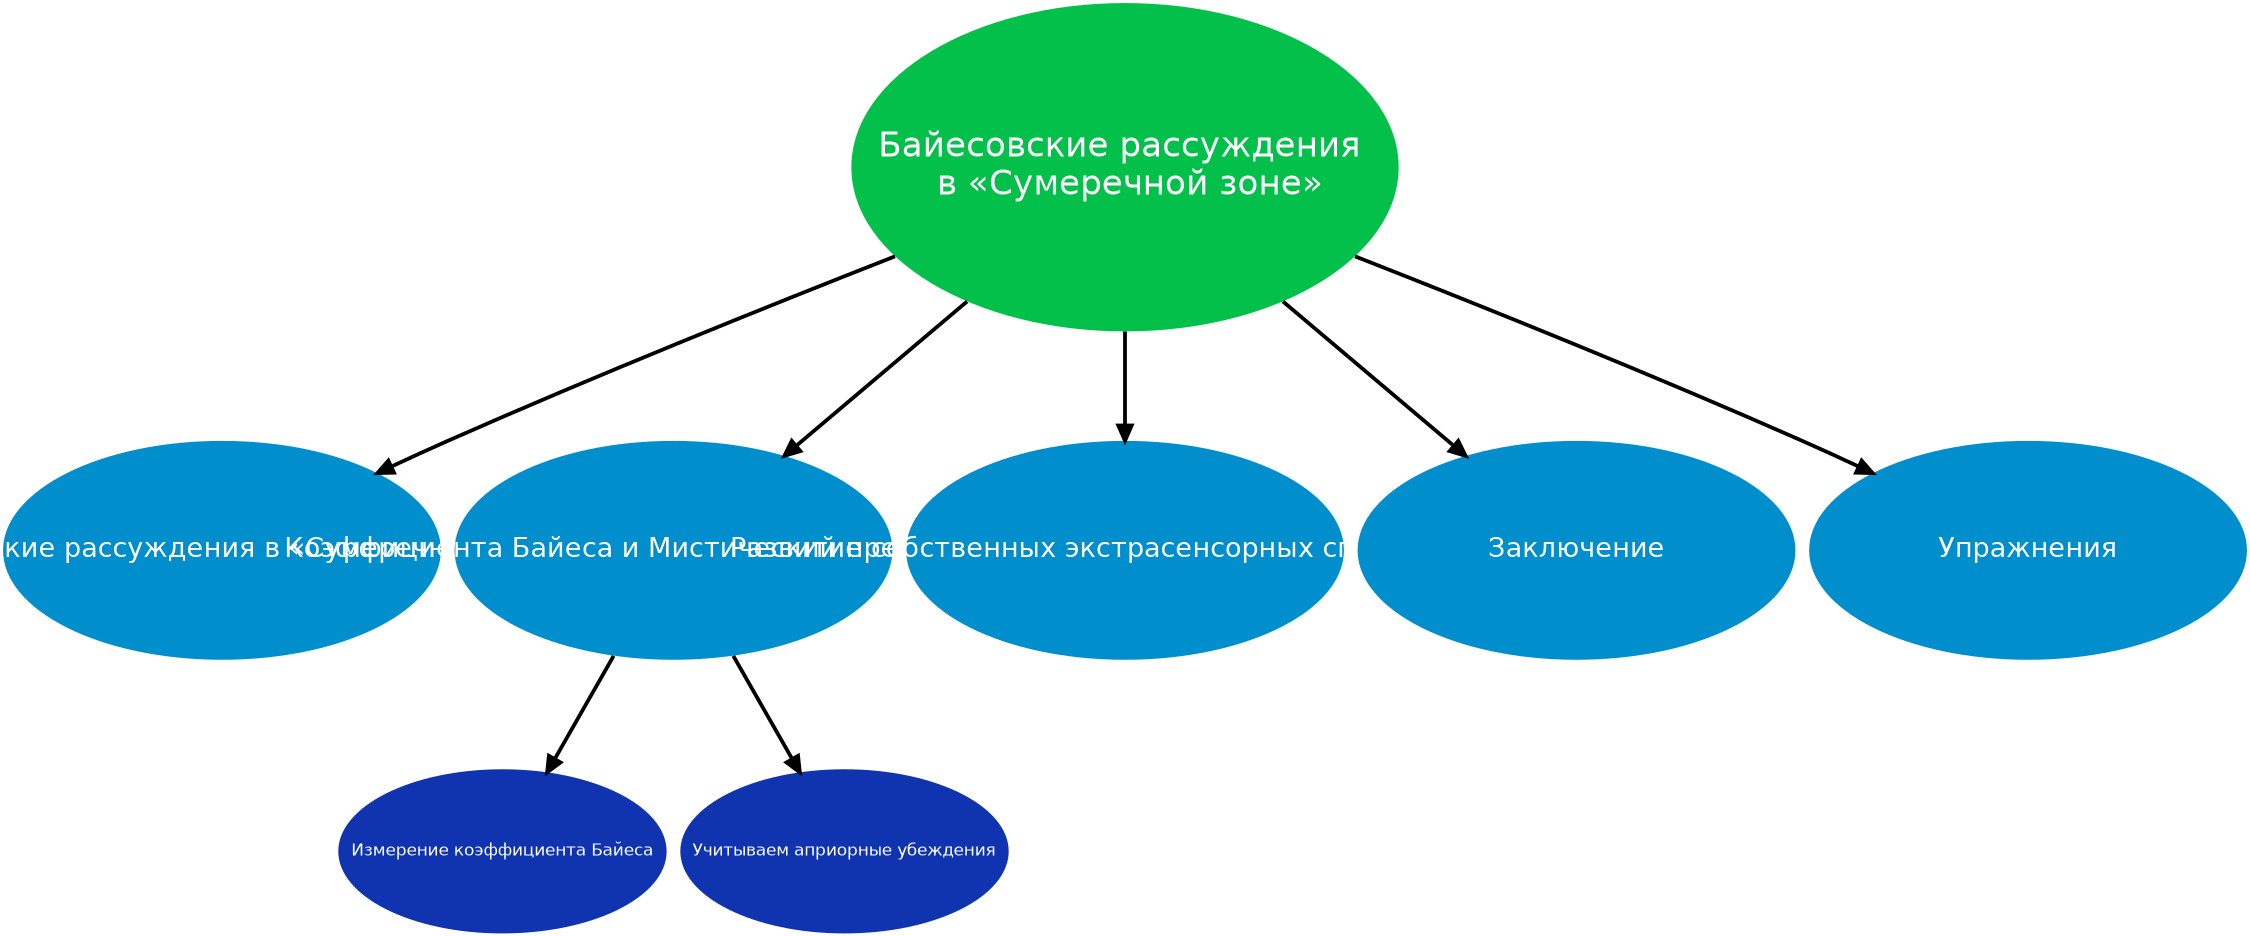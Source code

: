 digraph MindMap {
  dpi=300;
  size = "15";
  fontname="Helvetica";
  graph [ranksep=2];

  node [
    shape=ellipse
    style=filled
    fillcolor="#03C04A"
    fontname=Helvetica
    fontsize=50
    fontcolor="#FFFFFF"
    width=10
    height=6
    penwidth=0
    fixedsize=true
    ];
  edge [
    arrowhead=normal
    arrowsize=2
    penwidth=5
    ];

  root [ label="Байесовские рассуждения \n в «Сумеречной зоне»" fontsize=45];

  node [
    fontsize=36
    fillcolor="#008ECC"
    width=8
    height=4
  ];
  
   11 [ label="Байесовские рассуждения в «Сумеречной зоне»"];
   12 [ label="Коэффициента Байеса и Мистический предсказатель" ];
   13 [ label="Развитие собственных экстрасенсорных способностей" ];
   14 [ label="Заключение" ];
   15 [ label="Упражнения" ];
   
  root->{ 11 12 13 14 15 };
  
  node [
    fontsize=22
    fillcolor="#1034AF"
    width=6
    height=3
  ];

  21 [ label="Измерение коэффициента Байеса" ];
  22 [ label="Учитываем априорные убеждения" ];

  12 -> { 21 22 };

}